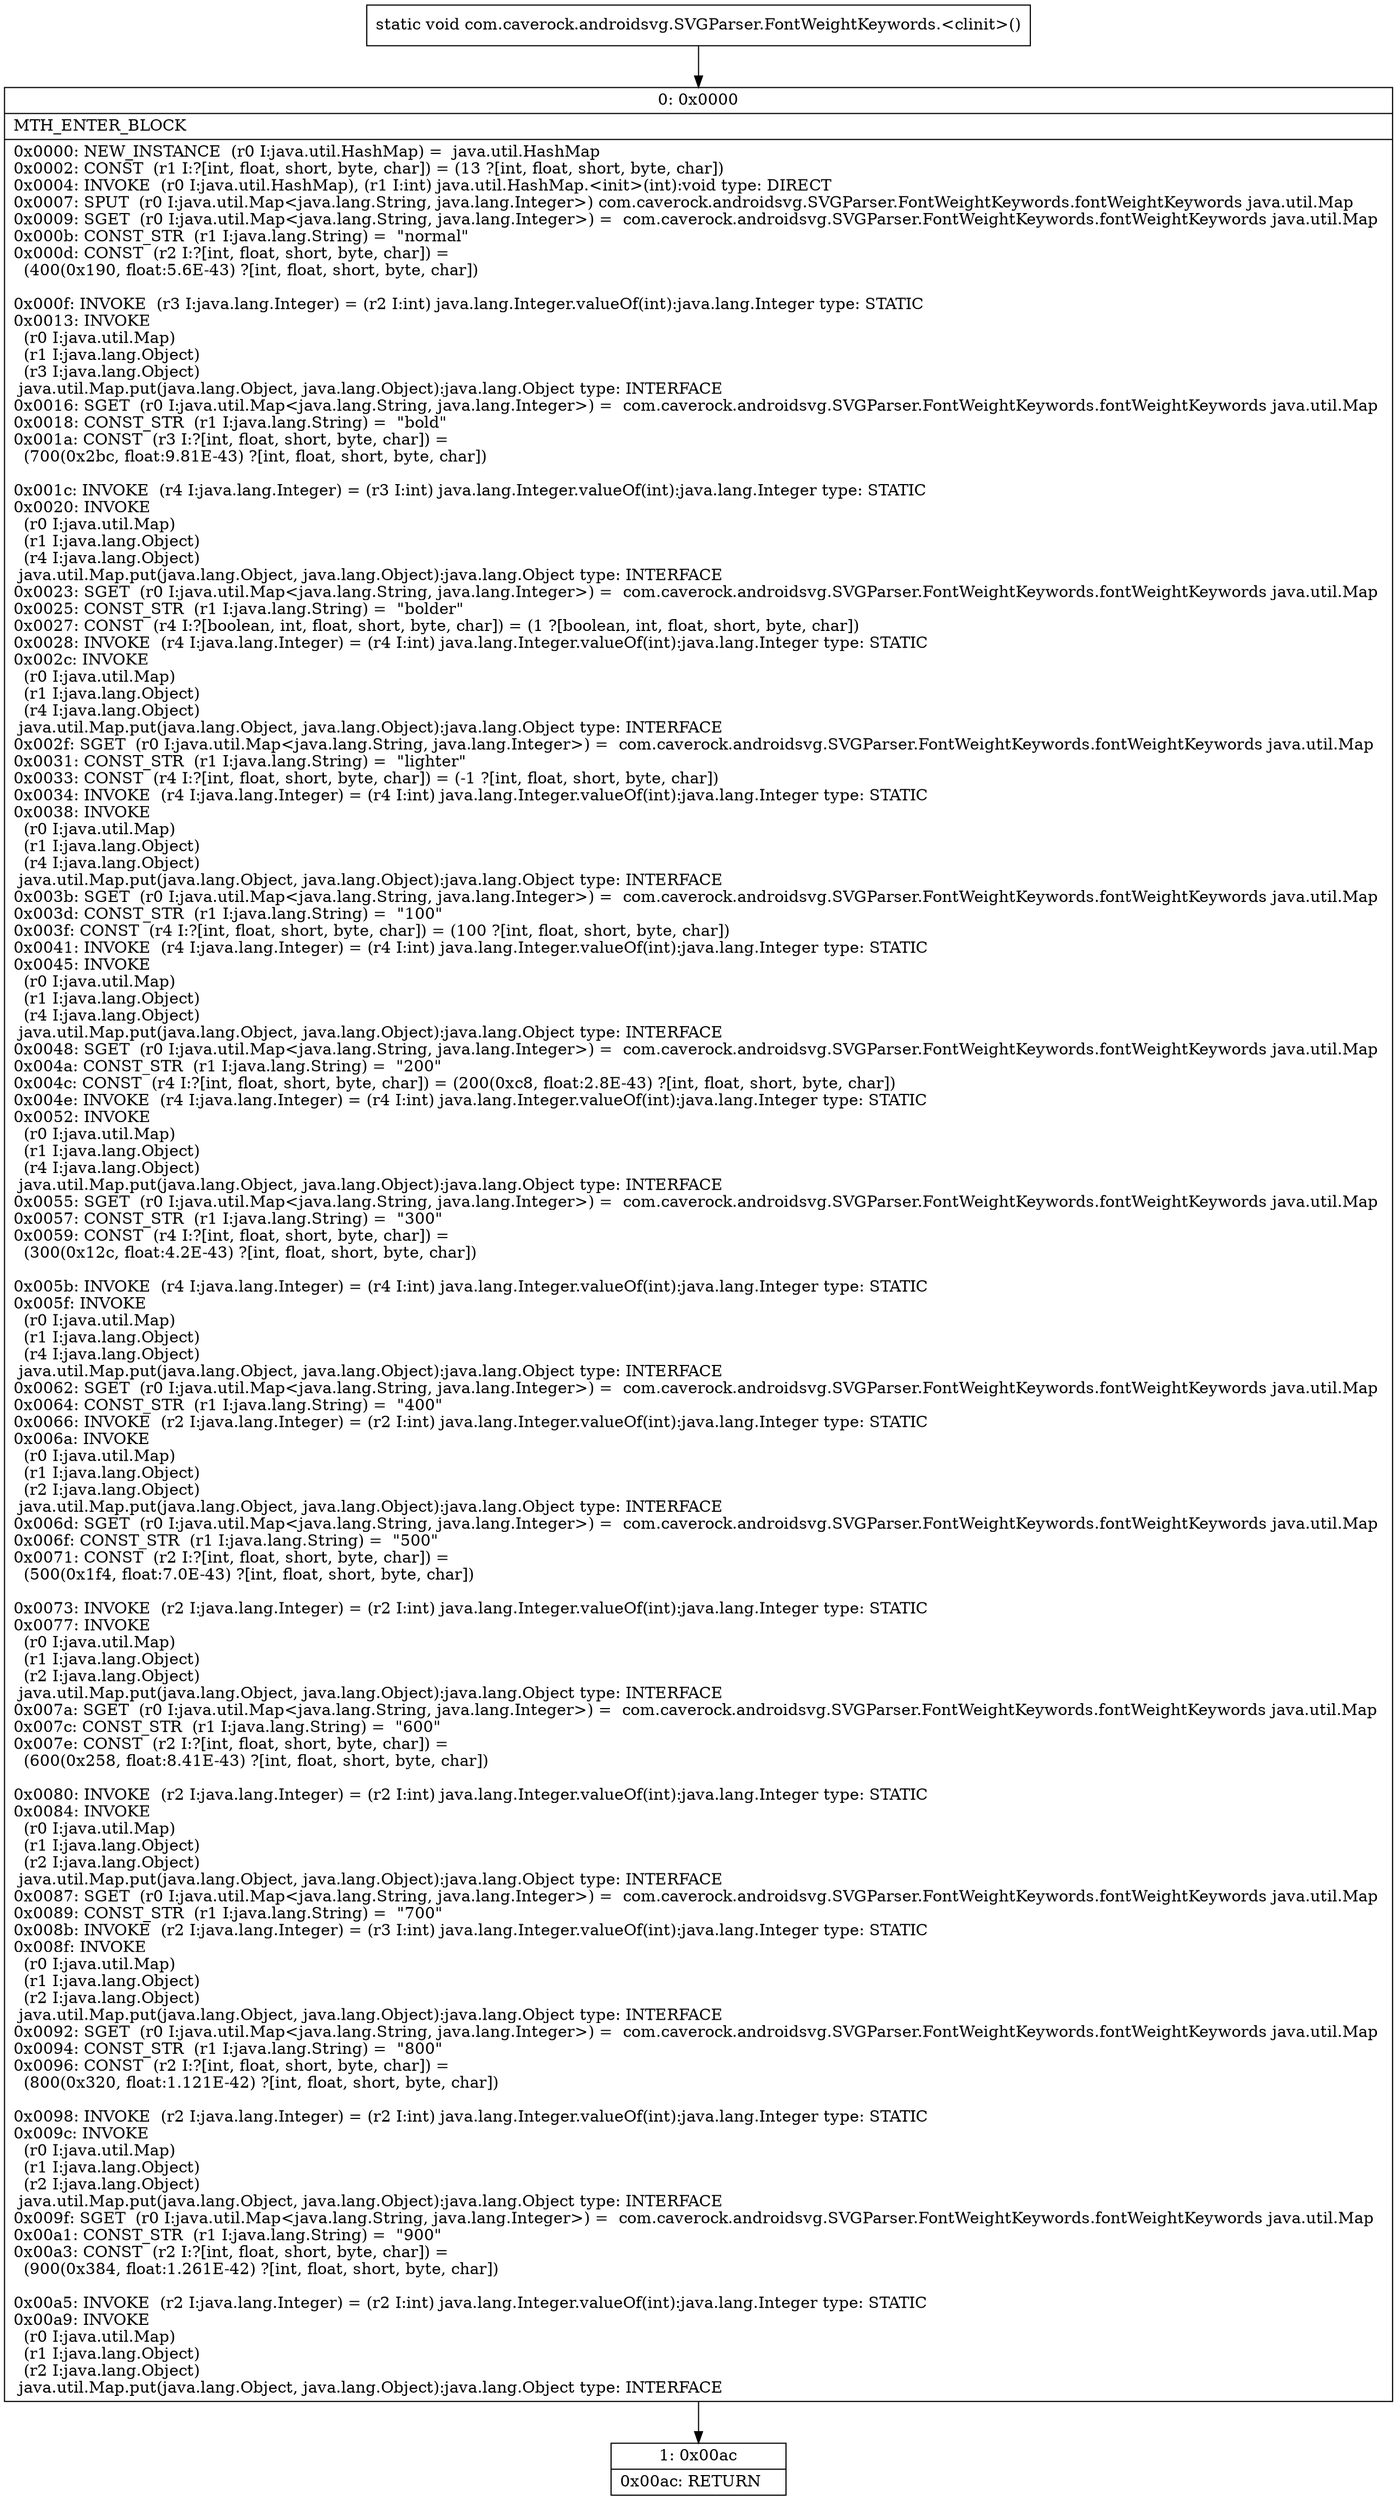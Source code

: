 digraph "CFG forcom.caverock.androidsvg.SVGParser.FontWeightKeywords.\<clinit\>()V" {
Node_0 [shape=record,label="{0\:\ 0x0000|MTH_ENTER_BLOCK\l|0x0000: NEW_INSTANCE  (r0 I:java.util.HashMap) =  java.util.HashMap \l0x0002: CONST  (r1 I:?[int, float, short, byte, char]) = (13 ?[int, float, short, byte, char]) \l0x0004: INVOKE  (r0 I:java.util.HashMap), (r1 I:int) java.util.HashMap.\<init\>(int):void type: DIRECT \l0x0007: SPUT  (r0 I:java.util.Map\<java.lang.String, java.lang.Integer\>) com.caverock.androidsvg.SVGParser.FontWeightKeywords.fontWeightKeywords java.util.Map \l0x0009: SGET  (r0 I:java.util.Map\<java.lang.String, java.lang.Integer\>) =  com.caverock.androidsvg.SVGParser.FontWeightKeywords.fontWeightKeywords java.util.Map \l0x000b: CONST_STR  (r1 I:java.lang.String) =  \"normal\" \l0x000d: CONST  (r2 I:?[int, float, short, byte, char]) = \l  (400(0x190, float:5.6E\-43) ?[int, float, short, byte, char])\l \l0x000f: INVOKE  (r3 I:java.lang.Integer) = (r2 I:int) java.lang.Integer.valueOf(int):java.lang.Integer type: STATIC \l0x0013: INVOKE  \l  (r0 I:java.util.Map)\l  (r1 I:java.lang.Object)\l  (r3 I:java.lang.Object)\l java.util.Map.put(java.lang.Object, java.lang.Object):java.lang.Object type: INTERFACE \l0x0016: SGET  (r0 I:java.util.Map\<java.lang.String, java.lang.Integer\>) =  com.caverock.androidsvg.SVGParser.FontWeightKeywords.fontWeightKeywords java.util.Map \l0x0018: CONST_STR  (r1 I:java.lang.String) =  \"bold\" \l0x001a: CONST  (r3 I:?[int, float, short, byte, char]) = \l  (700(0x2bc, float:9.81E\-43) ?[int, float, short, byte, char])\l \l0x001c: INVOKE  (r4 I:java.lang.Integer) = (r3 I:int) java.lang.Integer.valueOf(int):java.lang.Integer type: STATIC \l0x0020: INVOKE  \l  (r0 I:java.util.Map)\l  (r1 I:java.lang.Object)\l  (r4 I:java.lang.Object)\l java.util.Map.put(java.lang.Object, java.lang.Object):java.lang.Object type: INTERFACE \l0x0023: SGET  (r0 I:java.util.Map\<java.lang.String, java.lang.Integer\>) =  com.caverock.androidsvg.SVGParser.FontWeightKeywords.fontWeightKeywords java.util.Map \l0x0025: CONST_STR  (r1 I:java.lang.String) =  \"bolder\" \l0x0027: CONST  (r4 I:?[boolean, int, float, short, byte, char]) = (1 ?[boolean, int, float, short, byte, char]) \l0x0028: INVOKE  (r4 I:java.lang.Integer) = (r4 I:int) java.lang.Integer.valueOf(int):java.lang.Integer type: STATIC \l0x002c: INVOKE  \l  (r0 I:java.util.Map)\l  (r1 I:java.lang.Object)\l  (r4 I:java.lang.Object)\l java.util.Map.put(java.lang.Object, java.lang.Object):java.lang.Object type: INTERFACE \l0x002f: SGET  (r0 I:java.util.Map\<java.lang.String, java.lang.Integer\>) =  com.caverock.androidsvg.SVGParser.FontWeightKeywords.fontWeightKeywords java.util.Map \l0x0031: CONST_STR  (r1 I:java.lang.String) =  \"lighter\" \l0x0033: CONST  (r4 I:?[int, float, short, byte, char]) = (\-1 ?[int, float, short, byte, char]) \l0x0034: INVOKE  (r4 I:java.lang.Integer) = (r4 I:int) java.lang.Integer.valueOf(int):java.lang.Integer type: STATIC \l0x0038: INVOKE  \l  (r0 I:java.util.Map)\l  (r1 I:java.lang.Object)\l  (r4 I:java.lang.Object)\l java.util.Map.put(java.lang.Object, java.lang.Object):java.lang.Object type: INTERFACE \l0x003b: SGET  (r0 I:java.util.Map\<java.lang.String, java.lang.Integer\>) =  com.caverock.androidsvg.SVGParser.FontWeightKeywords.fontWeightKeywords java.util.Map \l0x003d: CONST_STR  (r1 I:java.lang.String) =  \"100\" \l0x003f: CONST  (r4 I:?[int, float, short, byte, char]) = (100 ?[int, float, short, byte, char]) \l0x0041: INVOKE  (r4 I:java.lang.Integer) = (r4 I:int) java.lang.Integer.valueOf(int):java.lang.Integer type: STATIC \l0x0045: INVOKE  \l  (r0 I:java.util.Map)\l  (r1 I:java.lang.Object)\l  (r4 I:java.lang.Object)\l java.util.Map.put(java.lang.Object, java.lang.Object):java.lang.Object type: INTERFACE \l0x0048: SGET  (r0 I:java.util.Map\<java.lang.String, java.lang.Integer\>) =  com.caverock.androidsvg.SVGParser.FontWeightKeywords.fontWeightKeywords java.util.Map \l0x004a: CONST_STR  (r1 I:java.lang.String) =  \"200\" \l0x004c: CONST  (r4 I:?[int, float, short, byte, char]) = (200(0xc8, float:2.8E\-43) ?[int, float, short, byte, char]) \l0x004e: INVOKE  (r4 I:java.lang.Integer) = (r4 I:int) java.lang.Integer.valueOf(int):java.lang.Integer type: STATIC \l0x0052: INVOKE  \l  (r0 I:java.util.Map)\l  (r1 I:java.lang.Object)\l  (r4 I:java.lang.Object)\l java.util.Map.put(java.lang.Object, java.lang.Object):java.lang.Object type: INTERFACE \l0x0055: SGET  (r0 I:java.util.Map\<java.lang.String, java.lang.Integer\>) =  com.caverock.androidsvg.SVGParser.FontWeightKeywords.fontWeightKeywords java.util.Map \l0x0057: CONST_STR  (r1 I:java.lang.String) =  \"300\" \l0x0059: CONST  (r4 I:?[int, float, short, byte, char]) = \l  (300(0x12c, float:4.2E\-43) ?[int, float, short, byte, char])\l \l0x005b: INVOKE  (r4 I:java.lang.Integer) = (r4 I:int) java.lang.Integer.valueOf(int):java.lang.Integer type: STATIC \l0x005f: INVOKE  \l  (r0 I:java.util.Map)\l  (r1 I:java.lang.Object)\l  (r4 I:java.lang.Object)\l java.util.Map.put(java.lang.Object, java.lang.Object):java.lang.Object type: INTERFACE \l0x0062: SGET  (r0 I:java.util.Map\<java.lang.String, java.lang.Integer\>) =  com.caverock.androidsvg.SVGParser.FontWeightKeywords.fontWeightKeywords java.util.Map \l0x0064: CONST_STR  (r1 I:java.lang.String) =  \"400\" \l0x0066: INVOKE  (r2 I:java.lang.Integer) = (r2 I:int) java.lang.Integer.valueOf(int):java.lang.Integer type: STATIC \l0x006a: INVOKE  \l  (r0 I:java.util.Map)\l  (r1 I:java.lang.Object)\l  (r2 I:java.lang.Object)\l java.util.Map.put(java.lang.Object, java.lang.Object):java.lang.Object type: INTERFACE \l0x006d: SGET  (r0 I:java.util.Map\<java.lang.String, java.lang.Integer\>) =  com.caverock.androidsvg.SVGParser.FontWeightKeywords.fontWeightKeywords java.util.Map \l0x006f: CONST_STR  (r1 I:java.lang.String) =  \"500\" \l0x0071: CONST  (r2 I:?[int, float, short, byte, char]) = \l  (500(0x1f4, float:7.0E\-43) ?[int, float, short, byte, char])\l \l0x0073: INVOKE  (r2 I:java.lang.Integer) = (r2 I:int) java.lang.Integer.valueOf(int):java.lang.Integer type: STATIC \l0x0077: INVOKE  \l  (r0 I:java.util.Map)\l  (r1 I:java.lang.Object)\l  (r2 I:java.lang.Object)\l java.util.Map.put(java.lang.Object, java.lang.Object):java.lang.Object type: INTERFACE \l0x007a: SGET  (r0 I:java.util.Map\<java.lang.String, java.lang.Integer\>) =  com.caverock.androidsvg.SVGParser.FontWeightKeywords.fontWeightKeywords java.util.Map \l0x007c: CONST_STR  (r1 I:java.lang.String) =  \"600\" \l0x007e: CONST  (r2 I:?[int, float, short, byte, char]) = \l  (600(0x258, float:8.41E\-43) ?[int, float, short, byte, char])\l \l0x0080: INVOKE  (r2 I:java.lang.Integer) = (r2 I:int) java.lang.Integer.valueOf(int):java.lang.Integer type: STATIC \l0x0084: INVOKE  \l  (r0 I:java.util.Map)\l  (r1 I:java.lang.Object)\l  (r2 I:java.lang.Object)\l java.util.Map.put(java.lang.Object, java.lang.Object):java.lang.Object type: INTERFACE \l0x0087: SGET  (r0 I:java.util.Map\<java.lang.String, java.lang.Integer\>) =  com.caverock.androidsvg.SVGParser.FontWeightKeywords.fontWeightKeywords java.util.Map \l0x0089: CONST_STR  (r1 I:java.lang.String) =  \"700\" \l0x008b: INVOKE  (r2 I:java.lang.Integer) = (r3 I:int) java.lang.Integer.valueOf(int):java.lang.Integer type: STATIC \l0x008f: INVOKE  \l  (r0 I:java.util.Map)\l  (r1 I:java.lang.Object)\l  (r2 I:java.lang.Object)\l java.util.Map.put(java.lang.Object, java.lang.Object):java.lang.Object type: INTERFACE \l0x0092: SGET  (r0 I:java.util.Map\<java.lang.String, java.lang.Integer\>) =  com.caverock.androidsvg.SVGParser.FontWeightKeywords.fontWeightKeywords java.util.Map \l0x0094: CONST_STR  (r1 I:java.lang.String) =  \"800\" \l0x0096: CONST  (r2 I:?[int, float, short, byte, char]) = \l  (800(0x320, float:1.121E\-42) ?[int, float, short, byte, char])\l \l0x0098: INVOKE  (r2 I:java.lang.Integer) = (r2 I:int) java.lang.Integer.valueOf(int):java.lang.Integer type: STATIC \l0x009c: INVOKE  \l  (r0 I:java.util.Map)\l  (r1 I:java.lang.Object)\l  (r2 I:java.lang.Object)\l java.util.Map.put(java.lang.Object, java.lang.Object):java.lang.Object type: INTERFACE \l0x009f: SGET  (r0 I:java.util.Map\<java.lang.String, java.lang.Integer\>) =  com.caverock.androidsvg.SVGParser.FontWeightKeywords.fontWeightKeywords java.util.Map \l0x00a1: CONST_STR  (r1 I:java.lang.String) =  \"900\" \l0x00a3: CONST  (r2 I:?[int, float, short, byte, char]) = \l  (900(0x384, float:1.261E\-42) ?[int, float, short, byte, char])\l \l0x00a5: INVOKE  (r2 I:java.lang.Integer) = (r2 I:int) java.lang.Integer.valueOf(int):java.lang.Integer type: STATIC \l0x00a9: INVOKE  \l  (r0 I:java.util.Map)\l  (r1 I:java.lang.Object)\l  (r2 I:java.lang.Object)\l java.util.Map.put(java.lang.Object, java.lang.Object):java.lang.Object type: INTERFACE \l}"];
Node_1 [shape=record,label="{1\:\ 0x00ac|0x00ac: RETURN   \l}"];
MethodNode[shape=record,label="{static void com.caverock.androidsvg.SVGParser.FontWeightKeywords.\<clinit\>() }"];
MethodNode -> Node_0;
Node_0 -> Node_1;
}

